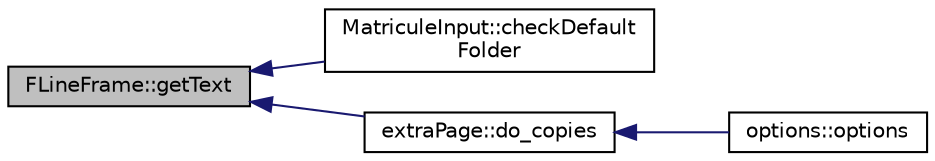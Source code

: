 digraph "FLineFrame::getText"
{
 // INTERACTIVE_SVG=YES
  edge [fontname="Helvetica",fontsize="10",labelfontname="Helvetica",labelfontsize="10"];
  node [fontname="Helvetica",fontsize="10",shape=record];
  rankdir="LR";
  Node14 [label="FLineFrame::getText",height=0.2,width=0.4,color="black", fillcolor="grey75", style="filled", fontcolor="black"];
  Node14 -> Node15 [dir="back",color="midnightblue",fontsize="10",style="solid",fontname="Helvetica"];
  Node15 [label="MatriculeInput::checkDefault\lFolder",height=0.2,width=0.4,color="black", fillcolor="white", style="filled",URL="$class_matricule_input.html#a531419ed5d9ad186758b0ed44621a4e0",tooltip="Vérifie qu&#39;à l&#39;ouverture du dialogue, le répertoire par défaut dirpath est bien renseigné. "];
  Node14 -> Node16 [dir="back",color="midnightblue",fontsize="10",style="solid",fontname="Helvetica"];
  Node16 [label="extraPage::do_copies",height=0.2,width=0.4,color="black", fillcolor="white", style="filled",URL="$classextra_page.html#a5596a0eee519c2fefe7878dc9d0204b4",tooltip="Réalise les copies des fichiers auxiliaires paye_budget.csv, grades.catégories.csv et logements..."];
  Node16 -> Node17 [dir="back",color="midnightblue",fontsize="10",style="solid",fontname="Helvetica"];
  Node17 [label="options::options",height=0.2,width=0.4,color="black", fillcolor="white", style="filled",URL="$classoptions.html#a52a9fb1d5bdb6ed104e700390b8c0208",tooltip="Constructeur de l&#39;onglet correspondant à un pointeur parent vers une instance de la classe Altair..."];
}
